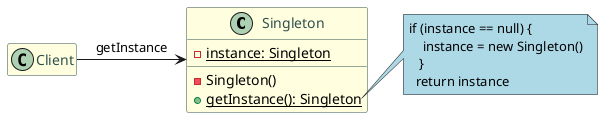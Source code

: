 @startuml
class Singleton {
  - {static} instance: Singleton
  - Singleton()
  + {static} getInstance(): Singleton
}
note right of Singleton::getInstance #LightBlue
if (instance == null) {
    instance = new Singleton()
   }
  return instance
end note
class Client {}

Client -> Singleton: getInstance

hide empty fields
hide empty methods

skinparam class {
  BackgroundColor LightYellow
  BorderColor DarkSlateGray
  ArrowColor DarkSlateGray
  FontColor DarkSlateGray
}
@enduml
